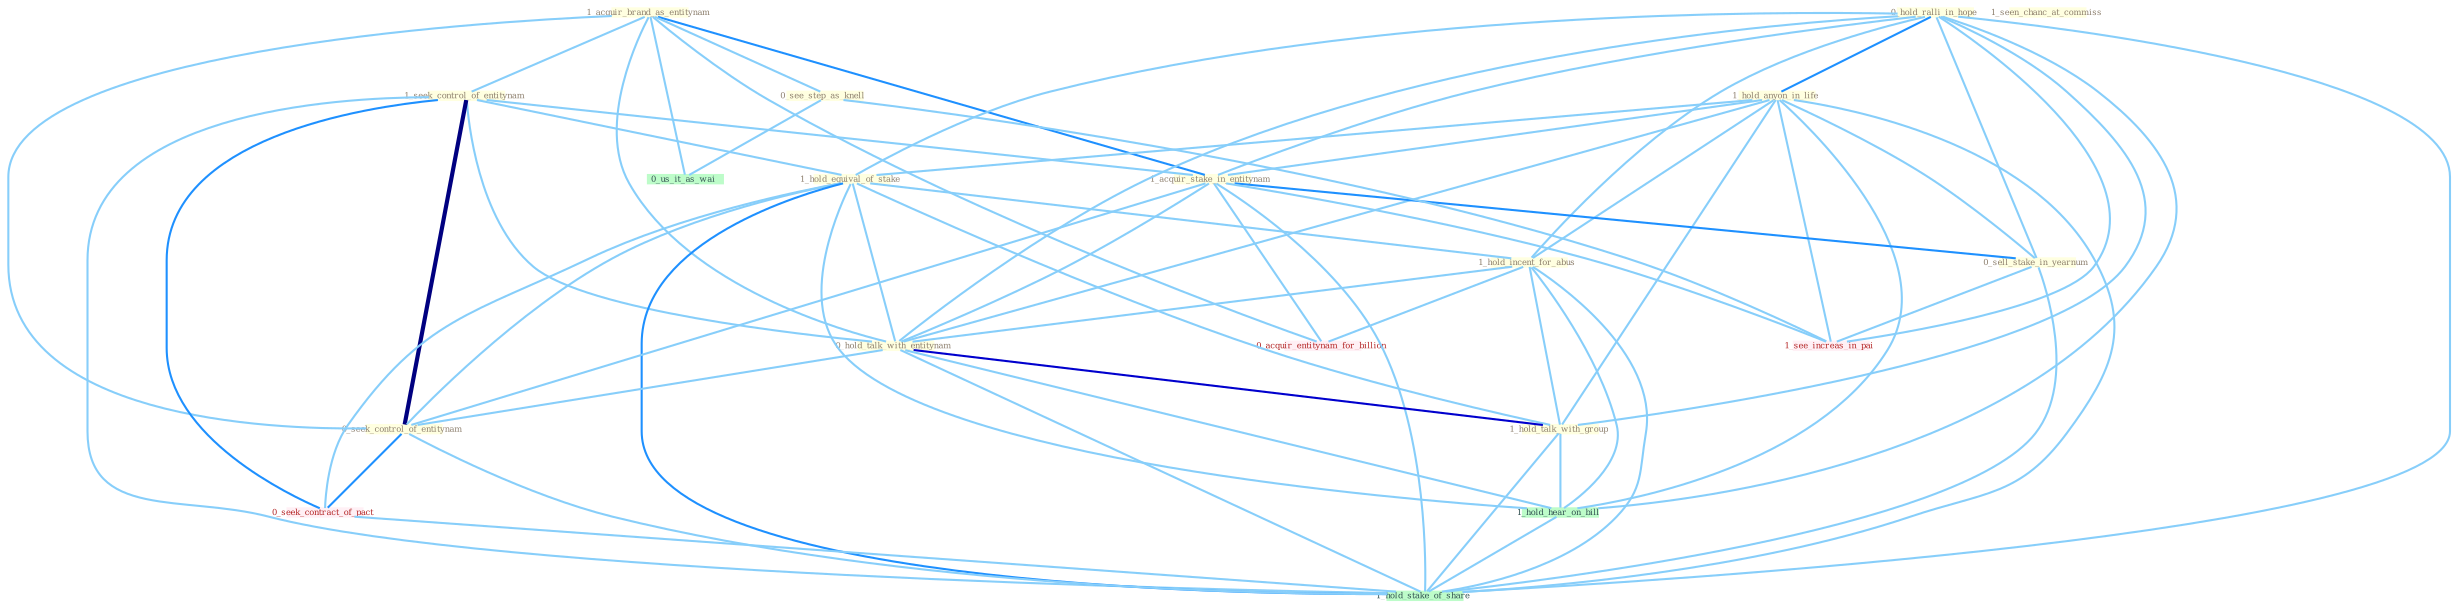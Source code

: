 Graph G{ 
    node
    [shape=polygon,style=filled,width=.5,height=.06,color="#BDFCC9",fixedsize=true,fontsize=4,
    fontcolor="#2f4f4f"];
    {node
    [color="#ffffe0", fontcolor="#8b7d6b"] "1_acquir_brand_as_entitynam " "0_hold_ralli_in_hope " "1_seek_control_of_entitynam " "1_hold_anyon_in_life " "1_hold_equival_of_stake " "1_hold_incent_for_abus " "1_acquir_stake_in_entitynam " "0_sell_stake_in_yearnum " "0_hold_talk_with_entitynam " "0_see_step_as_knell " "1_seen_chanc_at_commiss " "0_seek_control_of_entitynam " "1_hold_talk_with_group "}
{node [color="#fff0f5", fontcolor="#b22222"] "0_seek_contract_of_pact " "0_acquir_entitynam_for_billion " "1_see_increas_in_pai "}
edge [color="#B0E2FF"];

	"1_acquir_brand_as_entitynam " -- "1_seek_control_of_entitynam " [w="1", color="#87cefa" ];
	"1_acquir_brand_as_entitynam " -- "1_acquir_stake_in_entitynam " [w="2", color="#1e90ff" , len=0.8];
	"1_acquir_brand_as_entitynam " -- "0_hold_talk_with_entitynam " [w="1", color="#87cefa" ];
	"1_acquir_brand_as_entitynam " -- "0_see_step_as_knell " [w="1", color="#87cefa" ];
	"1_acquir_brand_as_entitynam " -- "0_seek_control_of_entitynam " [w="1", color="#87cefa" ];
	"1_acquir_brand_as_entitynam " -- "0_us_it_as_wai " [w="1", color="#87cefa" ];
	"1_acquir_brand_as_entitynam " -- "0_acquir_entitynam_for_billion " [w="1", color="#87cefa" ];
	"0_hold_ralli_in_hope " -- "1_hold_anyon_in_life " [w="2", color="#1e90ff" , len=0.8];
	"0_hold_ralli_in_hope " -- "1_hold_equival_of_stake " [w="1", color="#87cefa" ];
	"0_hold_ralli_in_hope " -- "1_hold_incent_for_abus " [w="1", color="#87cefa" ];
	"0_hold_ralli_in_hope " -- "1_acquir_stake_in_entitynam " [w="1", color="#87cefa" ];
	"0_hold_ralli_in_hope " -- "0_sell_stake_in_yearnum " [w="1", color="#87cefa" ];
	"0_hold_ralli_in_hope " -- "0_hold_talk_with_entitynam " [w="1", color="#87cefa" ];
	"0_hold_ralli_in_hope " -- "1_hold_talk_with_group " [w="1", color="#87cefa" ];
	"0_hold_ralli_in_hope " -- "1_see_increas_in_pai " [w="1", color="#87cefa" ];
	"0_hold_ralli_in_hope " -- "1_hold_hear_on_bill " [w="1", color="#87cefa" ];
	"0_hold_ralli_in_hope " -- "1_hold_stake_of_share " [w="1", color="#87cefa" ];
	"1_seek_control_of_entitynam " -- "1_hold_equival_of_stake " [w="1", color="#87cefa" ];
	"1_seek_control_of_entitynam " -- "1_acquir_stake_in_entitynam " [w="1", color="#87cefa" ];
	"1_seek_control_of_entitynam " -- "0_hold_talk_with_entitynam " [w="1", color="#87cefa" ];
	"1_seek_control_of_entitynam " -- "0_seek_control_of_entitynam " [w="4", style=bold, color="#000080", len=0.4];
	"1_seek_control_of_entitynam " -- "0_seek_contract_of_pact " [w="2", color="#1e90ff" , len=0.8];
	"1_seek_control_of_entitynam " -- "1_hold_stake_of_share " [w="1", color="#87cefa" ];
	"1_hold_anyon_in_life " -- "1_hold_equival_of_stake " [w="1", color="#87cefa" ];
	"1_hold_anyon_in_life " -- "1_hold_incent_for_abus " [w="1", color="#87cefa" ];
	"1_hold_anyon_in_life " -- "1_acquir_stake_in_entitynam " [w="1", color="#87cefa" ];
	"1_hold_anyon_in_life " -- "0_sell_stake_in_yearnum " [w="1", color="#87cefa" ];
	"1_hold_anyon_in_life " -- "0_hold_talk_with_entitynam " [w="1", color="#87cefa" ];
	"1_hold_anyon_in_life " -- "1_hold_talk_with_group " [w="1", color="#87cefa" ];
	"1_hold_anyon_in_life " -- "1_see_increas_in_pai " [w="1", color="#87cefa" ];
	"1_hold_anyon_in_life " -- "1_hold_hear_on_bill " [w="1", color="#87cefa" ];
	"1_hold_anyon_in_life " -- "1_hold_stake_of_share " [w="1", color="#87cefa" ];
	"1_hold_equival_of_stake " -- "1_hold_incent_for_abus " [w="1", color="#87cefa" ];
	"1_hold_equival_of_stake " -- "0_hold_talk_with_entitynam " [w="1", color="#87cefa" ];
	"1_hold_equival_of_stake " -- "0_seek_control_of_entitynam " [w="1", color="#87cefa" ];
	"1_hold_equival_of_stake " -- "1_hold_talk_with_group " [w="1", color="#87cefa" ];
	"1_hold_equival_of_stake " -- "0_seek_contract_of_pact " [w="1", color="#87cefa" ];
	"1_hold_equival_of_stake " -- "1_hold_hear_on_bill " [w="1", color="#87cefa" ];
	"1_hold_equival_of_stake " -- "1_hold_stake_of_share " [w="2", color="#1e90ff" , len=0.8];
	"1_hold_incent_for_abus " -- "0_hold_talk_with_entitynam " [w="1", color="#87cefa" ];
	"1_hold_incent_for_abus " -- "1_hold_talk_with_group " [w="1", color="#87cefa" ];
	"1_hold_incent_for_abus " -- "0_acquir_entitynam_for_billion " [w="1", color="#87cefa" ];
	"1_hold_incent_for_abus " -- "1_hold_hear_on_bill " [w="1", color="#87cefa" ];
	"1_hold_incent_for_abus " -- "1_hold_stake_of_share " [w="1", color="#87cefa" ];
	"1_acquir_stake_in_entitynam " -- "0_sell_stake_in_yearnum " [w="2", color="#1e90ff" , len=0.8];
	"1_acquir_stake_in_entitynam " -- "0_hold_talk_with_entitynam " [w="1", color="#87cefa" ];
	"1_acquir_stake_in_entitynam " -- "0_seek_control_of_entitynam " [w="1", color="#87cefa" ];
	"1_acquir_stake_in_entitynam " -- "0_acquir_entitynam_for_billion " [w="1", color="#87cefa" ];
	"1_acquir_stake_in_entitynam " -- "1_see_increas_in_pai " [w="1", color="#87cefa" ];
	"1_acquir_stake_in_entitynam " -- "1_hold_stake_of_share " [w="1", color="#87cefa" ];
	"0_sell_stake_in_yearnum " -- "1_see_increas_in_pai " [w="1", color="#87cefa" ];
	"0_sell_stake_in_yearnum " -- "1_hold_stake_of_share " [w="1", color="#87cefa" ];
	"0_hold_talk_with_entitynam " -- "0_seek_control_of_entitynam " [w="1", color="#87cefa" ];
	"0_hold_talk_with_entitynam " -- "1_hold_talk_with_group " [w="3", color="#0000cd" , len=0.6];
	"0_hold_talk_with_entitynam " -- "1_hold_hear_on_bill " [w="1", color="#87cefa" ];
	"0_hold_talk_with_entitynam " -- "1_hold_stake_of_share " [w="1", color="#87cefa" ];
	"0_see_step_as_knell " -- "0_us_it_as_wai " [w="1", color="#87cefa" ];
	"0_see_step_as_knell " -- "1_see_increas_in_pai " [w="1", color="#87cefa" ];
	"0_seek_control_of_entitynam " -- "0_seek_contract_of_pact " [w="2", color="#1e90ff" , len=0.8];
	"0_seek_control_of_entitynam " -- "1_hold_stake_of_share " [w="1", color="#87cefa" ];
	"1_hold_talk_with_group " -- "1_hold_hear_on_bill " [w="1", color="#87cefa" ];
	"1_hold_talk_with_group " -- "1_hold_stake_of_share " [w="1", color="#87cefa" ];
	"0_seek_contract_of_pact " -- "1_hold_stake_of_share " [w="1", color="#87cefa" ];
	"1_hold_hear_on_bill " -- "1_hold_stake_of_share " [w="1", color="#87cefa" ];
}